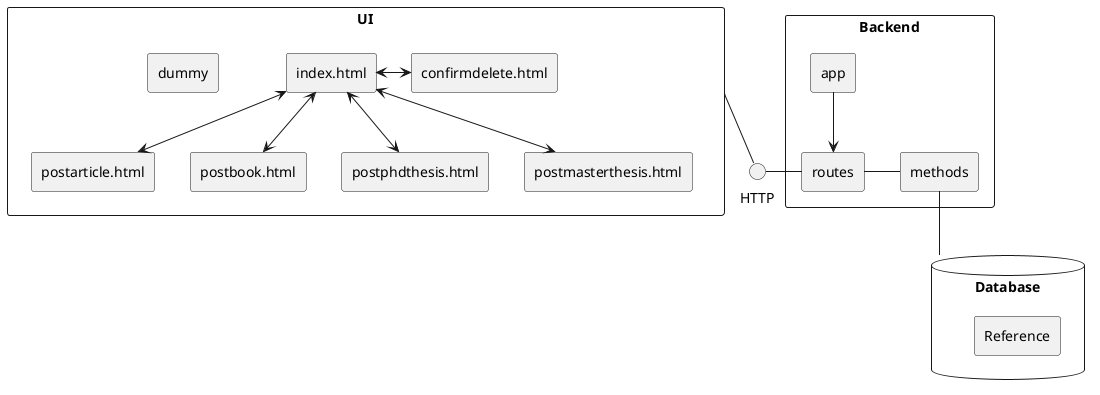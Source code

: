 @startuml
rectangle "UI" {  
    rectangle "index.html"    
    rectangle "postarticle.html"    
    rectangle "postbook.html"
    rectangle "postphdthesis.html"
    rectangle "postmasterthesis.html"    
    rectangle "confirmdelete.html"
    'rectangle "error.html"
    rectangle "dummy"
}

rectangle "Backend" {
    rectangle "app"
    rectangle "routes"
    rectangle "methods"
}

database "Database" {
    rectangle "Reference"
}

interface HTTP

index.html <--> postarticle.html
index.html <--> postbook.html
index.html <--> postphdthesis.html
index.html <--> postmasterthesis.html
index.html <-right-> confirmdelete.html
'postbook.html <--> error.html  
'postmasterthesis.html <--> error.html
'confirmdelete.html <--> error.html


UI -- HTTP
HTTP - routes


app --> routes
routes - methods
methods -- Database


@enduml